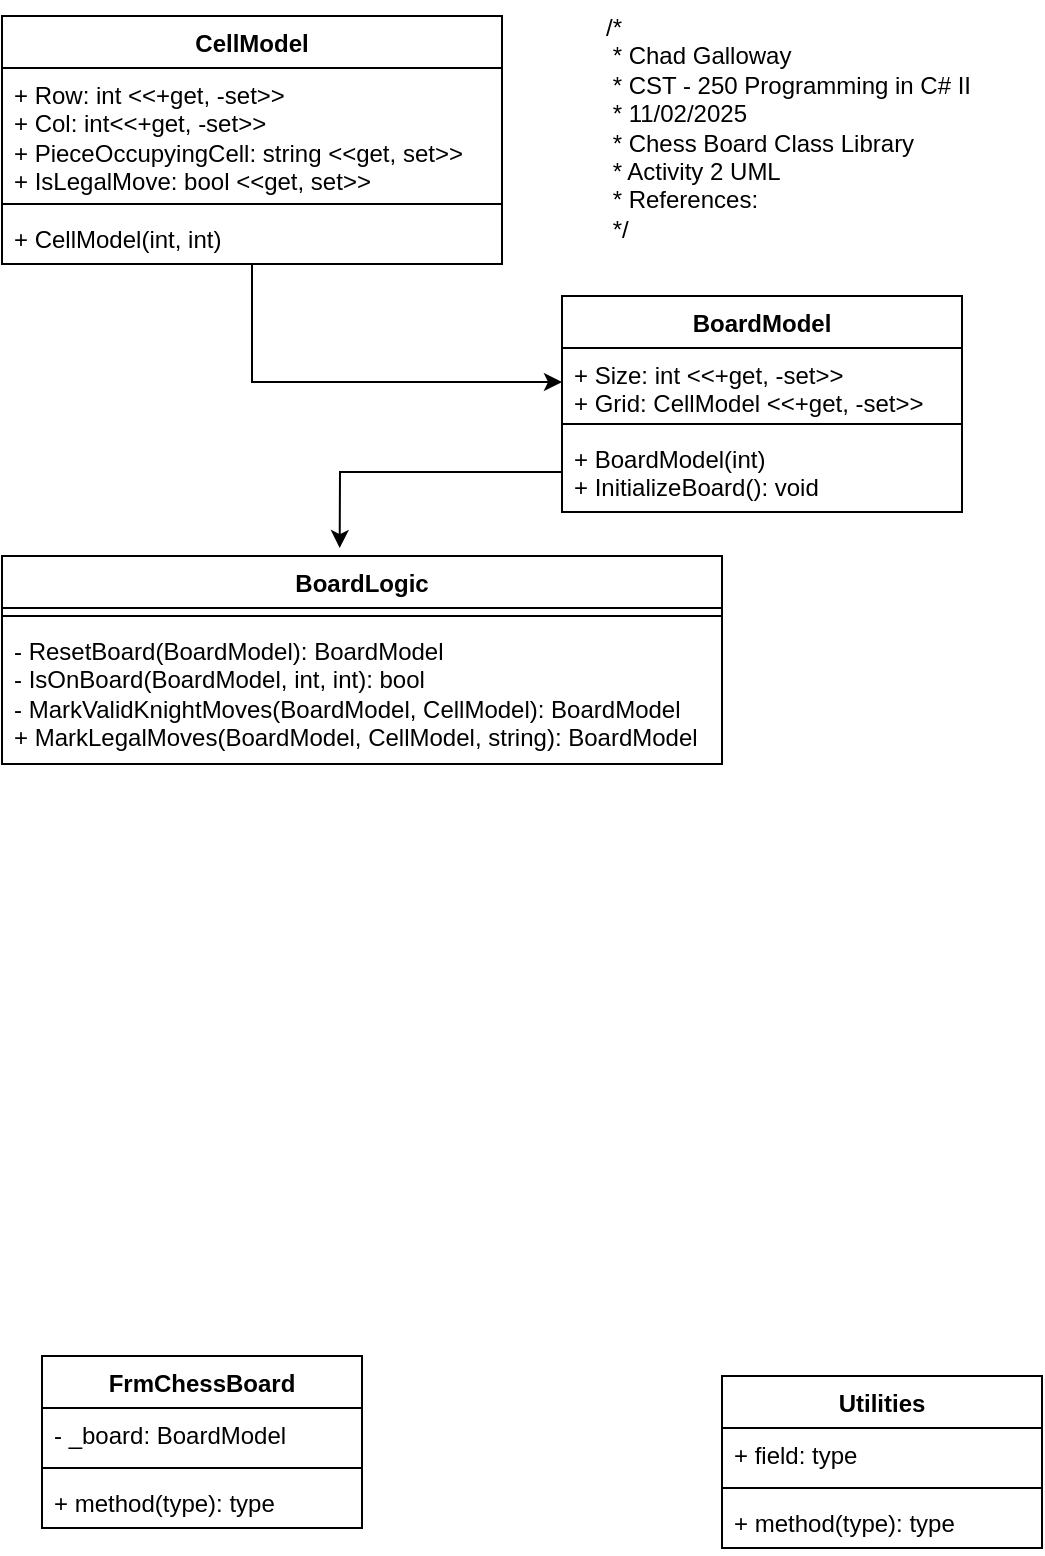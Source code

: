 <mxfile version="28.2.8">
  <diagram name="Page-1" id="tsHHCG1otfEHiUiGUumg">
    <mxGraphModel dx="1426" dy="743" grid="1" gridSize="10" guides="1" tooltips="1" connect="1" arrows="1" fold="1" page="1" pageScale="1" pageWidth="850" pageHeight="1100" math="0" shadow="0">
      <root>
        <mxCell id="0" />
        <mxCell id="1" parent="0" />
        <mxCell id="hlYQWEDlFGostlsgLX7R-3" style="edgeStyle=orthogonalEdgeStyle;rounded=0;orthogonalLoop=1;jettySize=auto;html=1;entryX=0;entryY=0.5;entryDx=0;entryDy=0;" edge="1" parent="1" source="fw58HAAdcJAM5Pez11N_-1" target="fw58HAAdcJAM5Pez11N_-6">
          <mxGeometry relative="1" as="geometry" />
        </mxCell>
        <mxCell id="fw58HAAdcJAM5Pez11N_-1" value="CellModel" style="swimlane;fontStyle=1;align=center;verticalAlign=top;childLayout=stackLayout;horizontal=1;startSize=26;horizontalStack=0;resizeParent=1;resizeParentMax=0;resizeLast=0;collapsible=1;marginBottom=0;whiteSpace=wrap;html=1;" parent="1" vertex="1">
          <mxGeometry x="210" y="70" width="250" height="124" as="geometry" />
        </mxCell>
        <mxCell id="fw58HAAdcJAM5Pez11N_-2" value="+ Row: int &amp;lt;&amp;lt;+get, -set&amp;gt;&amp;gt;&lt;div&gt;+ Col: int&amp;lt;&amp;lt;+get, -set&amp;gt;&amp;gt;&lt;/div&gt;&lt;div&gt;+ PieceOccupyingCell: string &amp;lt;&amp;lt;get, set&amp;gt;&amp;gt;&lt;/div&gt;&lt;div&gt;+ IsLegalMove: bool &amp;lt;&amp;lt;get, set&amp;gt;&amp;gt;&lt;/div&gt;" style="text;strokeColor=none;fillColor=none;align=left;verticalAlign=top;spacingLeft=4;spacingRight=4;overflow=hidden;rotatable=0;points=[[0,0.5],[1,0.5]];portConstraint=eastwest;whiteSpace=wrap;html=1;" parent="fw58HAAdcJAM5Pez11N_-1" vertex="1">
          <mxGeometry y="26" width="250" height="64" as="geometry" />
        </mxCell>
        <mxCell id="fw58HAAdcJAM5Pez11N_-3" value="" style="line;strokeWidth=1;fillColor=none;align=left;verticalAlign=middle;spacingTop=-1;spacingLeft=3;spacingRight=3;rotatable=0;labelPosition=right;points=[];portConstraint=eastwest;strokeColor=inherit;" parent="fw58HAAdcJAM5Pez11N_-1" vertex="1">
          <mxGeometry y="90" width="250" height="8" as="geometry" />
        </mxCell>
        <mxCell id="fw58HAAdcJAM5Pez11N_-4" value="+ CellModel(int, int)" style="text;strokeColor=none;fillColor=none;align=left;verticalAlign=top;spacingLeft=4;spacingRight=4;overflow=hidden;rotatable=0;points=[[0,0.5],[1,0.5]];portConstraint=eastwest;whiteSpace=wrap;html=1;" parent="fw58HAAdcJAM5Pez11N_-1" vertex="1">
          <mxGeometry y="98" width="250" height="26" as="geometry" />
        </mxCell>
        <mxCell id="fw58HAAdcJAM5Pez11N_-5" value="BoardModel" style="swimlane;fontStyle=1;align=center;verticalAlign=top;childLayout=stackLayout;horizontal=1;startSize=26;horizontalStack=0;resizeParent=1;resizeParentMax=0;resizeLast=0;collapsible=1;marginBottom=0;whiteSpace=wrap;html=1;" parent="1" vertex="1">
          <mxGeometry x="490" y="210" width="200" height="108" as="geometry" />
        </mxCell>
        <mxCell id="fw58HAAdcJAM5Pez11N_-6" value="+ Size: int &amp;lt;&amp;lt;+get, -set&amp;gt;&amp;gt;&lt;div&gt;+ Grid: CellModel &amp;lt;&amp;lt;+get, -set&amp;gt;&amp;gt;&lt;/div&gt;" style="text;strokeColor=none;fillColor=none;align=left;verticalAlign=top;spacingLeft=4;spacingRight=4;overflow=hidden;rotatable=0;points=[[0,0.5],[1,0.5]];portConstraint=eastwest;whiteSpace=wrap;html=1;" parent="fw58HAAdcJAM5Pez11N_-5" vertex="1">
          <mxGeometry y="26" width="200" height="34" as="geometry" />
        </mxCell>
        <mxCell id="fw58HAAdcJAM5Pez11N_-7" value="" style="line;strokeWidth=1;fillColor=none;align=left;verticalAlign=middle;spacingTop=-1;spacingLeft=3;spacingRight=3;rotatable=0;labelPosition=right;points=[];portConstraint=eastwest;strokeColor=inherit;" parent="fw58HAAdcJAM5Pez11N_-5" vertex="1">
          <mxGeometry y="60" width="200" height="8" as="geometry" />
        </mxCell>
        <mxCell id="fw58HAAdcJAM5Pez11N_-8" value="+ BoardModel(int)&lt;div&gt;+ InitializeBoard(): void&lt;/div&gt;" style="text;strokeColor=none;fillColor=none;align=left;verticalAlign=top;spacingLeft=4;spacingRight=4;overflow=hidden;rotatable=0;points=[[0,0.5],[1,0.5]];portConstraint=eastwest;whiteSpace=wrap;html=1;" parent="fw58HAAdcJAM5Pez11N_-5" vertex="1">
          <mxGeometry y="68" width="200" height="40" as="geometry" />
        </mxCell>
        <mxCell id="fw58HAAdcJAM5Pez11N_-9" value="BoardLogic" style="swimlane;fontStyle=1;align=center;verticalAlign=top;childLayout=stackLayout;horizontal=1;startSize=26;horizontalStack=0;resizeParent=1;resizeParentMax=0;resizeLast=0;collapsible=1;marginBottom=0;whiteSpace=wrap;html=1;" parent="1" vertex="1">
          <mxGeometry x="210" y="340" width="360" height="104" as="geometry" />
        </mxCell>
        <mxCell id="fw58HAAdcJAM5Pez11N_-11" value="" style="line;strokeWidth=1;fillColor=none;align=left;verticalAlign=middle;spacingTop=-1;spacingLeft=3;spacingRight=3;rotatable=0;labelPosition=right;points=[];portConstraint=eastwest;strokeColor=inherit;" parent="fw58HAAdcJAM5Pez11N_-9" vertex="1">
          <mxGeometry y="26" width="360" height="8" as="geometry" />
        </mxCell>
        <mxCell id="fw58HAAdcJAM5Pez11N_-12" value="- ResetBoard(BoardModel): BoardModel&lt;div&gt;- IsOnBoard(BoardModel, int, int): bool&lt;/div&gt;&lt;div&gt;- MarkValidKnightMoves(BoardModel, CellModel): BoardModel&lt;/div&gt;&lt;div&gt;+ MarkLegalMoves(BoardModel, CellModel, string): BoardModel&lt;/div&gt;&lt;div&gt;&lt;br&gt;&lt;/div&gt;" style="text;strokeColor=none;fillColor=none;align=left;verticalAlign=top;spacingLeft=4;spacingRight=4;overflow=hidden;rotatable=0;points=[[0,0.5],[1,0.5]];portConstraint=eastwest;whiteSpace=wrap;html=1;" parent="fw58HAAdcJAM5Pez11N_-9" vertex="1">
          <mxGeometry y="34" width="360" height="70" as="geometry" />
        </mxCell>
        <mxCell id="fw58HAAdcJAM5Pez11N_-13" value="Utilities" style="swimlane;fontStyle=1;align=center;verticalAlign=top;childLayout=stackLayout;horizontal=1;startSize=26;horizontalStack=0;resizeParent=1;resizeParentMax=0;resizeLast=0;collapsible=1;marginBottom=0;whiteSpace=wrap;html=1;" parent="1" vertex="1">
          <mxGeometry x="570" y="750" width="160" height="86" as="geometry" />
        </mxCell>
        <mxCell id="fw58HAAdcJAM5Pez11N_-14" value="+ field: type" style="text;strokeColor=none;fillColor=none;align=left;verticalAlign=top;spacingLeft=4;spacingRight=4;overflow=hidden;rotatable=0;points=[[0,0.5],[1,0.5]];portConstraint=eastwest;whiteSpace=wrap;html=1;" parent="fw58HAAdcJAM5Pez11N_-13" vertex="1">
          <mxGeometry y="26" width="160" height="26" as="geometry" />
        </mxCell>
        <mxCell id="fw58HAAdcJAM5Pez11N_-15" value="" style="line;strokeWidth=1;fillColor=none;align=left;verticalAlign=middle;spacingTop=-1;spacingLeft=3;spacingRight=3;rotatable=0;labelPosition=right;points=[];portConstraint=eastwest;strokeColor=inherit;" parent="fw58HAAdcJAM5Pez11N_-13" vertex="1">
          <mxGeometry y="52" width="160" height="8" as="geometry" />
        </mxCell>
        <mxCell id="fw58HAAdcJAM5Pez11N_-16" value="+ method(type): type" style="text;strokeColor=none;fillColor=none;align=left;verticalAlign=top;spacingLeft=4;spacingRight=4;overflow=hidden;rotatable=0;points=[[0,0.5],[1,0.5]];portConstraint=eastwest;whiteSpace=wrap;html=1;" parent="fw58HAAdcJAM5Pez11N_-13" vertex="1">
          <mxGeometry y="60" width="160" height="26" as="geometry" />
        </mxCell>
        <mxCell id="fw58HAAdcJAM5Pez11N_-17" value="FrmChessBoard" style="swimlane;fontStyle=1;align=center;verticalAlign=top;childLayout=stackLayout;horizontal=1;startSize=26;horizontalStack=0;resizeParent=1;resizeParentMax=0;resizeLast=0;collapsible=1;marginBottom=0;whiteSpace=wrap;html=1;" parent="1" vertex="1">
          <mxGeometry x="230" y="740" width="160" height="86" as="geometry" />
        </mxCell>
        <mxCell id="fw58HAAdcJAM5Pez11N_-18" value="- _board: BoardModel" style="text;strokeColor=none;fillColor=none;align=left;verticalAlign=top;spacingLeft=4;spacingRight=4;overflow=hidden;rotatable=0;points=[[0,0.5],[1,0.5]];portConstraint=eastwest;whiteSpace=wrap;html=1;" parent="fw58HAAdcJAM5Pez11N_-17" vertex="1">
          <mxGeometry y="26" width="160" height="26" as="geometry" />
        </mxCell>
        <mxCell id="fw58HAAdcJAM5Pez11N_-19" value="" style="line;strokeWidth=1;fillColor=none;align=left;verticalAlign=middle;spacingTop=-1;spacingLeft=3;spacingRight=3;rotatable=0;labelPosition=right;points=[];portConstraint=eastwest;strokeColor=inherit;" parent="fw58HAAdcJAM5Pez11N_-17" vertex="1">
          <mxGeometry y="52" width="160" height="8" as="geometry" />
        </mxCell>
        <mxCell id="fw58HAAdcJAM5Pez11N_-20" value="+ method(type): type" style="text;strokeColor=none;fillColor=none;align=left;verticalAlign=top;spacingLeft=4;spacingRight=4;overflow=hidden;rotatable=0;points=[[0,0.5],[1,0.5]];portConstraint=eastwest;whiteSpace=wrap;html=1;" parent="fw58HAAdcJAM5Pez11N_-17" vertex="1">
          <mxGeometry y="60" width="160" height="26" as="geometry" />
        </mxCell>
        <mxCell id="fw58HAAdcJAM5Pez11N_-30" value="/*&#xa; * Chad Galloway&#xa; * CST - 250 Programming in C# II&#xa; * 11/02/2025&#xa; * Chess Board Class Library&#xa; * Activity 2 UML&#xa; * References:&#xa; */" style="text;whiteSpace=wrap;" parent="1" vertex="1">
          <mxGeometry x="510" y="62" width="220" height="140" as="geometry" />
        </mxCell>
        <mxCell id="hlYQWEDlFGostlsgLX7R-5" value="" style="endArrow=classic;html=1;rounded=0;entryX=0.469;entryY=-0.038;entryDx=0;entryDy=0;entryPerimeter=0;" edge="1" parent="1" source="fw58HAAdcJAM5Pez11N_-8" target="fw58HAAdcJAM5Pez11N_-9">
          <mxGeometry width="50" height="50" relative="1" as="geometry">
            <mxPoint x="450" y="310" as="sourcePoint" />
            <mxPoint x="550" y="300" as="targetPoint" />
            <Array as="points">
              <mxPoint x="379" y="298" />
            </Array>
          </mxGeometry>
        </mxCell>
      </root>
    </mxGraphModel>
  </diagram>
</mxfile>
